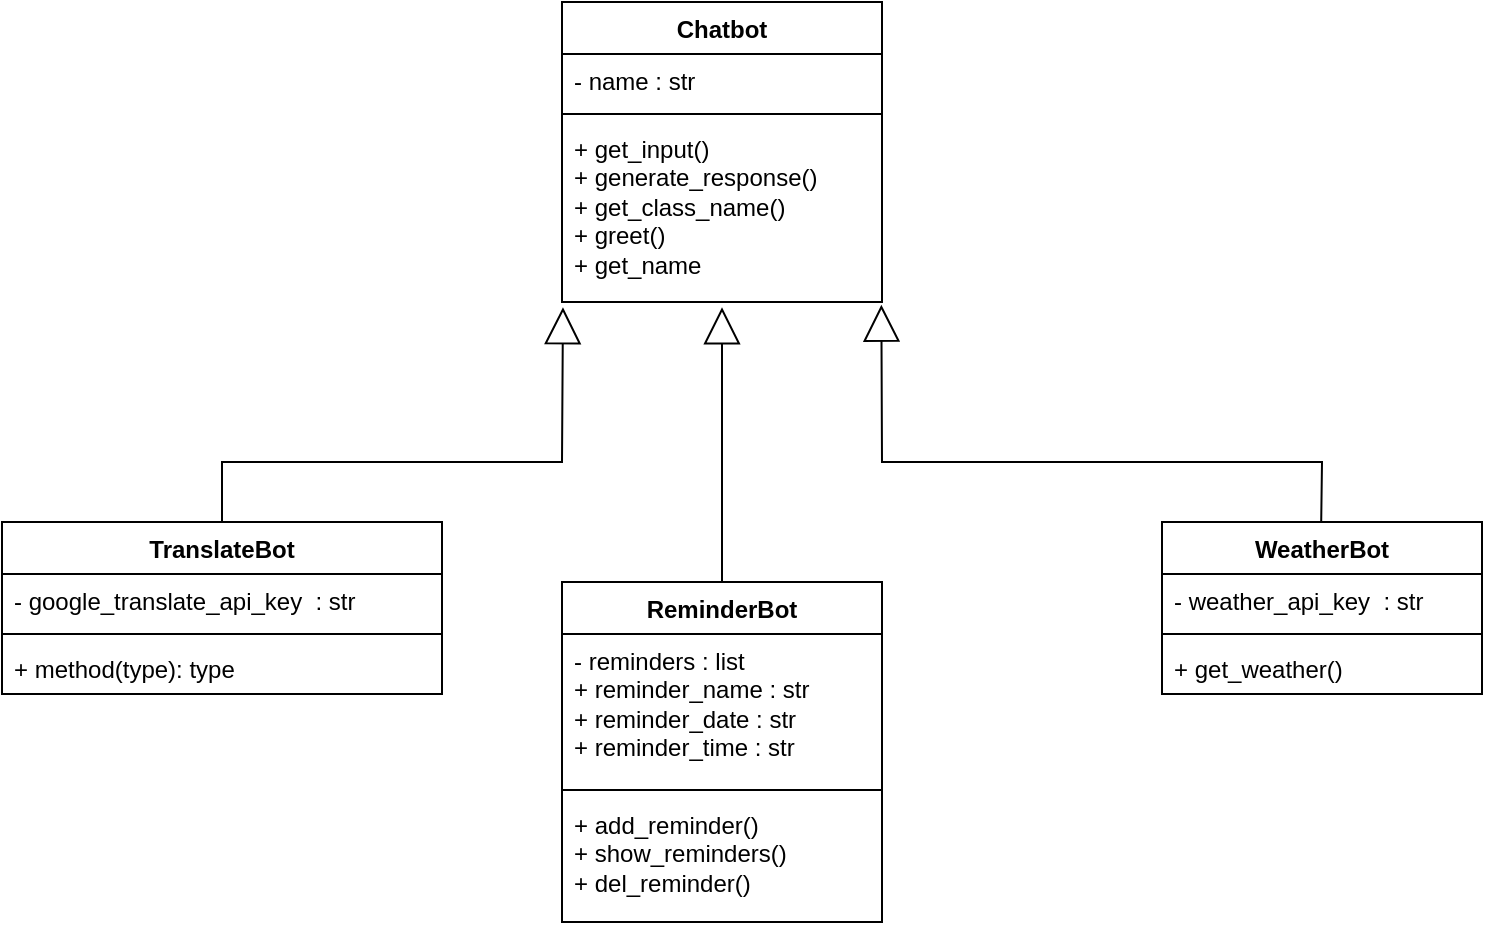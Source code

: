 <mxfile version="22.1.22" type="embed">
  <diagram name="Page-1" id="6bYAVma4sl_KmwzpuikE">
    <mxGraphModel dx="375" dy="410" grid="1" gridSize="10" guides="1" tooltips="1" connect="1" arrows="1" fold="1" page="1" pageScale="1" pageWidth="850" pageHeight="1100" math="0" shadow="0">
      <root>
        <mxCell id="0" />
        <mxCell id="1" parent="0" />
        <mxCell id="VYuhtUJp6S_MrDwdjsMO-9" value="Chatbot" style="swimlane;fontStyle=1;align=center;verticalAlign=top;childLayout=stackLayout;horizontal=1;startSize=26;horizontalStack=0;resizeParent=1;resizeParentMax=0;resizeLast=0;collapsible=1;marginBottom=0;whiteSpace=wrap;html=1;" parent="1" vertex="1">
          <mxGeometry x="290" y="260" width="160" height="150" as="geometry" />
        </mxCell>
        <mxCell id="VYuhtUJp6S_MrDwdjsMO-10" value="- name : str" style="text;strokeColor=none;fillColor=none;align=left;verticalAlign=top;spacingLeft=4;spacingRight=4;overflow=hidden;rotatable=0;points=[[0,0.5],[1,0.5]];portConstraint=eastwest;whiteSpace=wrap;html=1;" parent="VYuhtUJp6S_MrDwdjsMO-9" vertex="1">
          <mxGeometry y="26" width="160" height="26" as="geometry" />
        </mxCell>
        <mxCell id="VYuhtUJp6S_MrDwdjsMO-11" value="" style="line;strokeWidth=1;fillColor=none;align=left;verticalAlign=middle;spacingTop=-1;spacingLeft=3;spacingRight=3;rotatable=0;labelPosition=right;points=[];portConstraint=eastwest;strokeColor=inherit;" parent="VYuhtUJp6S_MrDwdjsMO-9" vertex="1">
          <mxGeometry y="52" width="160" height="8" as="geometry" />
        </mxCell>
        <mxCell id="VYuhtUJp6S_MrDwdjsMO-12" value="&lt;div&gt;+ get_input()&lt;/div&gt;&lt;div&gt;+ generate_response()&lt;/div&gt;&lt;div&gt;+ get_class_name()&lt;/div&gt;&lt;div&gt;+ greet()&lt;/div&gt;&lt;div&gt;+ get_name&lt;/div&gt;" style="text;strokeColor=none;fillColor=none;align=left;verticalAlign=top;spacingLeft=4;spacingRight=4;overflow=hidden;rotatable=0;points=[[0,0.5],[1,0.5]];portConstraint=eastwest;whiteSpace=wrap;html=1;" parent="VYuhtUJp6S_MrDwdjsMO-9" vertex="1">
          <mxGeometry y="60" width="160" height="90" as="geometry" />
        </mxCell>
        <mxCell id="VYuhtUJp6S_MrDwdjsMO-13" value="WeatherBot" style="swimlane;fontStyle=1;align=center;verticalAlign=top;childLayout=stackLayout;horizontal=1;startSize=26;horizontalStack=0;resizeParent=1;resizeParentMax=0;resizeLast=0;collapsible=1;marginBottom=0;whiteSpace=wrap;html=1;" parent="1" vertex="1">
          <mxGeometry x="590" y="520" width="160" height="86" as="geometry" />
        </mxCell>
        <mxCell id="VYuhtUJp6S_MrDwdjsMO-14" value="- weather_api_key&amp;nbsp; : str" style="text;strokeColor=none;fillColor=none;align=left;verticalAlign=top;spacingLeft=4;spacingRight=4;overflow=hidden;rotatable=0;points=[[0,0.5],[1,0.5]];portConstraint=eastwest;whiteSpace=wrap;html=1;" parent="VYuhtUJp6S_MrDwdjsMO-13" vertex="1">
          <mxGeometry y="26" width="160" height="26" as="geometry" />
        </mxCell>
        <mxCell id="VYuhtUJp6S_MrDwdjsMO-15" value="" style="line;strokeWidth=1;fillColor=none;align=left;verticalAlign=middle;spacingTop=-1;spacingLeft=3;spacingRight=3;rotatable=0;labelPosition=right;points=[];portConstraint=eastwest;strokeColor=inherit;" parent="VYuhtUJp6S_MrDwdjsMO-13" vertex="1">
          <mxGeometry y="52" width="160" height="8" as="geometry" />
        </mxCell>
        <mxCell id="VYuhtUJp6S_MrDwdjsMO-16" value="+ get_weather()" style="text;strokeColor=none;fillColor=none;align=left;verticalAlign=top;spacingLeft=4;spacingRight=4;overflow=hidden;rotatable=0;points=[[0,0.5],[1,0.5]];portConstraint=eastwest;whiteSpace=wrap;html=1;" parent="VYuhtUJp6S_MrDwdjsMO-13" vertex="1">
          <mxGeometry y="60" width="160" height="26" as="geometry" />
        </mxCell>
        <mxCell id="VYuhtUJp6S_MrDwdjsMO-17" value="ReminderBot" style="swimlane;fontStyle=1;align=center;verticalAlign=top;childLayout=stackLayout;horizontal=1;startSize=26;horizontalStack=0;resizeParent=1;resizeParentMax=0;resizeLast=0;collapsible=1;marginBottom=0;whiteSpace=wrap;html=1;" parent="1" vertex="1">
          <mxGeometry x="290" y="550" width="160" height="170" as="geometry" />
        </mxCell>
        <mxCell id="VYuhtUJp6S_MrDwdjsMO-18" value="- reminders : list&lt;br&gt;+ reminder_name : str&lt;br&gt;+ reminder_date : str&lt;br&gt;+ reminder_time : str" style="text;strokeColor=none;fillColor=none;align=left;verticalAlign=top;spacingLeft=4;spacingRight=4;overflow=hidden;rotatable=0;points=[[0,0.5],[1,0.5]];portConstraint=eastwest;whiteSpace=wrap;html=1;" parent="VYuhtUJp6S_MrDwdjsMO-17" vertex="1">
          <mxGeometry y="26" width="160" height="74" as="geometry" />
        </mxCell>
        <mxCell id="VYuhtUJp6S_MrDwdjsMO-19" value="" style="line;strokeWidth=1;fillColor=none;align=left;verticalAlign=middle;spacingTop=-1;spacingLeft=3;spacingRight=3;rotatable=0;labelPosition=right;points=[];portConstraint=eastwest;strokeColor=inherit;" parent="VYuhtUJp6S_MrDwdjsMO-17" vertex="1">
          <mxGeometry y="100" width="160" height="8" as="geometry" />
        </mxCell>
        <mxCell id="VYuhtUJp6S_MrDwdjsMO-20" value="&lt;div&gt;+ add_reminder()&lt;/div&gt;&lt;div&gt;+ show_reminders()&lt;br&gt;&lt;/div&gt;&lt;div&gt;+ del_reminder()&lt;/div&gt;" style="text;strokeColor=none;fillColor=none;align=left;verticalAlign=top;spacingLeft=4;spacingRight=4;overflow=hidden;rotatable=0;points=[[0,0.5],[1,0.5]];portConstraint=eastwest;whiteSpace=wrap;html=1;" parent="VYuhtUJp6S_MrDwdjsMO-17" vertex="1">
          <mxGeometry y="108" width="160" height="62" as="geometry" />
        </mxCell>
        <mxCell id="VHcY-I2IgS9Fd-c7aL_y-2" value="TranslateBot" style="swimlane;fontStyle=1;align=center;verticalAlign=top;childLayout=stackLayout;horizontal=1;startSize=26;horizontalStack=0;resizeParent=1;resizeParentMax=0;resizeLast=0;collapsible=1;marginBottom=0;whiteSpace=wrap;html=1;" parent="1" vertex="1">
          <mxGeometry x="10" y="520" width="220" height="86" as="geometry" />
        </mxCell>
        <mxCell id="VHcY-I2IgS9Fd-c7aL_y-3" value="- google_translate_api_key&amp;nbsp; : str" style="text;strokeColor=none;fillColor=none;align=left;verticalAlign=top;spacingLeft=4;spacingRight=4;overflow=hidden;rotatable=0;points=[[0,0.5],[1,0.5]];portConstraint=eastwest;whiteSpace=wrap;html=1;" parent="VHcY-I2IgS9Fd-c7aL_y-2" vertex="1">
          <mxGeometry y="26" width="220" height="26" as="geometry" />
        </mxCell>
        <mxCell id="VHcY-I2IgS9Fd-c7aL_y-4" value="" style="line;strokeWidth=1;fillColor=none;align=left;verticalAlign=middle;spacingTop=-1;spacingLeft=3;spacingRight=3;rotatable=0;labelPosition=right;points=[];portConstraint=eastwest;strokeColor=inherit;" parent="VHcY-I2IgS9Fd-c7aL_y-2" vertex="1">
          <mxGeometry y="52" width="220" height="8" as="geometry" />
        </mxCell>
        <mxCell id="VHcY-I2IgS9Fd-c7aL_y-5" value="+ method(type): type" style="text;strokeColor=none;fillColor=none;align=left;verticalAlign=top;spacingLeft=4;spacingRight=4;overflow=hidden;rotatable=0;points=[[0,0.5],[1,0.5]];portConstraint=eastwest;whiteSpace=wrap;html=1;" parent="VHcY-I2IgS9Fd-c7aL_y-2" vertex="1">
          <mxGeometry y="60" width="220" height="26" as="geometry" />
        </mxCell>
        <mxCell id="2" value="" style="endArrow=block;endSize=16;endFill=0;html=1;rounded=0;exitX=0.5;exitY=0;exitDx=0;exitDy=0;entryX=0.5;entryY=1.029;entryDx=0;entryDy=0;entryPerimeter=0;" parent="1" source="VYuhtUJp6S_MrDwdjsMO-17" target="VYuhtUJp6S_MrDwdjsMO-12" edge="1">
          <mxGeometry width="160" relative="1" as="geometry">
            <mxPoint x="320" y="510" as="sourcePoint" />
            <mxPoint x="480" y="510" as="targetPoint" />
          </mxGeometry>
        </mxCell>
        <mxCell id="4" value="" style="endArrow=block;endSize=16;endFill=0;html=1;rounded=0;exitX=0.5;exitY=0;exitDx=0;exitDy=0;entryX=0.003;entryY=1.029;entryDx=0;entryDy=0;entryPerimeter=0;" parent="1" source="VHcY-I2IgS9Fd-c7aL_y-2" target="VYuhtUJp6S_MrDwdjsMO-12" edge="1">
          <mxGeometry width="160" relative="1" as="geometry">
            <mxPoint x="390" y="590" as="sourcePoint" />
            <mxPoint x="340" y="440" as="targetPoint" />
            <Array as="points">
              <mxPoint x="120" y="490" />
              <mxPoint x="290" y="490" />
            </Array>
          </mxGeometry>
        </mxCell>
        <mxCell id="5" value="" style="endArrow=block;endSize=16;endFill=0;html=1;rounded=0;exitX=0.5;exitY=0;exitDx=0;exitDy=0;entryX=0.998;entryY=1.015;entryDx=0;entryDy=0;entryPerimeter=0;" edge="1" parent="1" target="VYuhtUJp6S_MrDwdjsMO-12">
          <mxGeometry width="160" relative="1" as="geometry">
            <mxPoint x="669.6" y="520" as="sourcePoint" />
            <mxPoint x="410" y="460" as="targetPoint" />
            <Array as="points">
              <mxPoint x="670" y="490" />
              <mxPoint x="450" y="490" />
            </Array>
          </mxGeometry>
        </mxCell>
      </root>
    </mxGraphModel>
  </diagram>
</mxfile>
